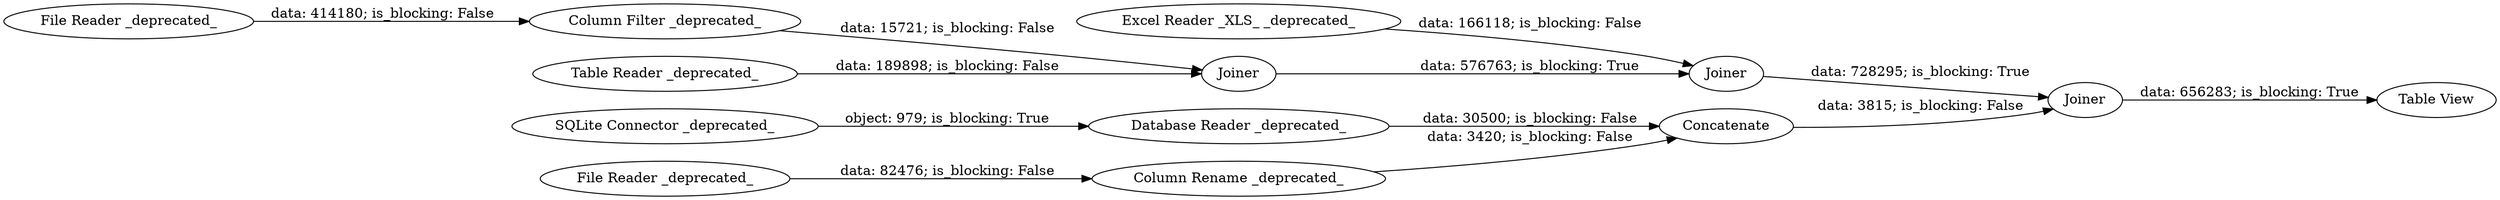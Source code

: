 digraph {
	"6759778205601451193_156" [label="Column Rename _deprecated_"]
	"6759778205601451193_152" [label="Column Filter _deprecated_"]
	"6759778205601451193_238" [label="Database Reader _deprecated_"]
	"6759778205601451193_241" [label="Excel Reader _XLS_ _deprecated_"]
	"6759778205601451193_243" [label=Joiner]
	"6759778205601451193_246" [label=Concatenate]
	"6759778205601451193_244" [label=Joiner]
	"6759778205601451193_245" [label=Joiner]
	"6759778205601451193_232" [label="File Reader _deprecated_"]
	"-8307648539017914231_248" [label="Table View"]
	"6759778205601451193_236" [label="File Reader _deprecated_"]
	"6759778205601451193_233" [label="Table Reader _deprecated_"]
	"6759778205601451193_239" [label="SQLite Connector _deprecated_"]
	"6759778205601451193_152" -> "6759778205601451193_243" [label="data: 15721; is_blocking: False"]
	"6759778205601451193_239" -> "6759778205601451193_238" [label="object: 979; is_blocking: True"]
	"6759778205601451193_233" -> "6759778205601451193_243" [label="data: 189898; is_blocking: False"]
	"6759778205601451193_232" -> "6759778205601451193_152" [label="data: 414180; is_blocking: False"]
	"6759778205601451193_246" -> "6759778205601451193_245" [label="data: 3815; is_blocking: False"]
	"6759778205601451193_243" -> "6759778205601451193_244" [label="data: 576763; is_blocking: True"]
	"6759778205601451193_156" -> "6759778205601451193_246" [label="data: 3420; is_blocking: False"]
	"6759778205601451193_241" -> "6759778205601451193_244" [label="data: 166118; is_blocking: False"]
	"6759778205601451193_236" -> "6759778205601451193_156" [label="data: 82476; is_blocking: False"]
	"6759778205601451193_245" -> "-8307648539017914231_248" [label="data: 656283; is_blocking: True"]
	"6759778205601451193_244" -> "6759778205601451193_245" [label="data: 728295; is_blocking: True"]
	"6759778205601451193_238" -> "6759778205601451193_246" [label="data: 30500; is_blocking: False"]
	rankdir=LR
}
